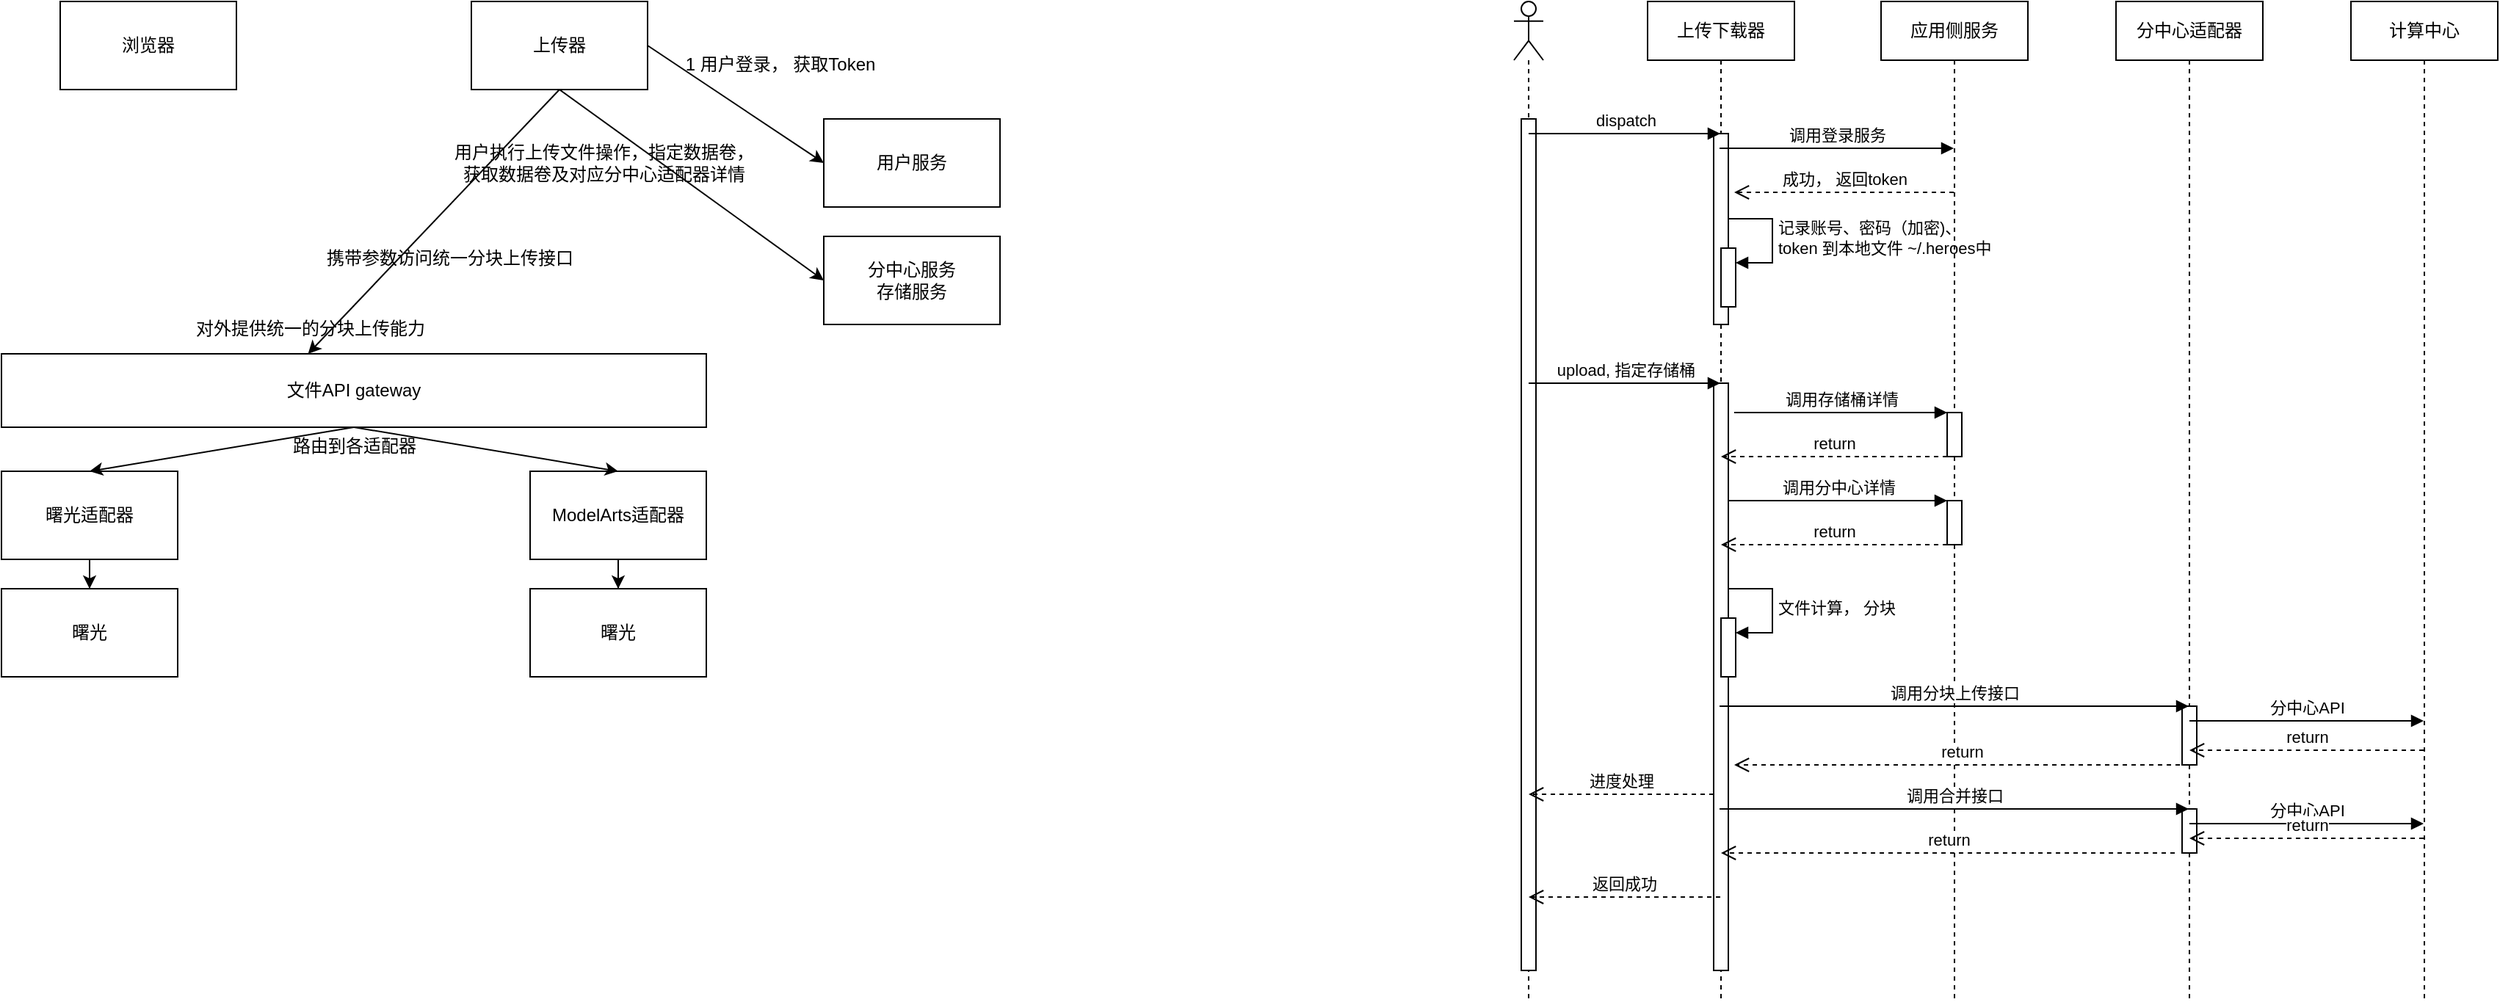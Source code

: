 <mxfile version="21.3.5" type="github">
  <diagram name="第 1 页" id="2eORcvJcxDI3dMNUfLJw">
    <mxGraphModel dx="1434" dy="756" grid="0" gridSize="10" guides="1" tooltips="1" connect="1" arrows="1" fold="1" page="0" pageScale="1" pageWidth="827" pageHeight="1169" math="0" shadow="0">
      <root>
        <mxCell id="0" />
        <mxCell id="1" parent="0" />
        <mxCell id="nCCrZxZ8MJTci0MwIPc7-1" value="上传器" style="rounded=0;whiteSpace=wrap;html=1;" vertex="1" parent="1">
          <mxGeometry x="440" y="80" width="120" height="60" as="geometry" />
        </mxCell>
        <mxCell id="nCCrZxZ8MJTci0MwIPc7-2" value="浏览器" style="rounded=0;whiteSpace=wrap;html=1;" vertex="1" parent="1">
          <mxGeometry x="160" y="80" width="120" height="60" as="geometry" />
        </mxCell>
        <mxCell id="nCCrZxZ8MJTci0MwIPc7-3" value="用户服务" style="rounded=0;whiteSpace=wrap;html=1;" vertex="1" parent="1">
          <mxGeometry x="680" y="160" width="120" height="60" as="geometry" />
        </mxCell>
        <mxCell id="nCCrZxZ8MJTci0MwIPc7-4" value="分中心服务&lt;br&gt;存储服务" style="rounded=0;whiteSpace=wrap;html=1;" vertex="1" parent="1">
          <mxGeometry x="680" y="240" width="120" height="60" as="geometry" />
        </mxCell>
        <mxCell id="nCCrZxZ8MJTci0MwIPc7-5" value="文件API gateway" style="rounded=0;whiteSpace=wrap;html=1;" vertex="1" parent="1">
          <mxGeometry x="120" y="320" width="480" height="50" as="geometry" />
        </mxCell>
        <mxCell id="nCCrZxZ8MJTci0MwIPc7-25" value="" style="edgeStyle=orthogonalEdgeStyle;rounded=0;orthogonalLoop=1;jettySize=auto;html=1;" edge="1" parent="1" source="nCCrZxZ8MJTci0MwIPc7-6" target="nCCrZxZ8MJTci0MwIPc7-23">
          <mxGeometry relative="1" as="geometry" />
        </mxCell>
        <mxCell id="nCCrZxZ8MJTci0MwIPc7-6" value="曙光适配器" style="rounded=0;whiteSpace=wrap;html=1;" vertex="1" parent="1">
          <mxGeometry x="120" y="400" width="120" height="60" as="geometry" />
        </mxCell>
        <mxCell id="nCCrZxZ8MJTci0MwIPc7-26" value="" style="edgeStyle=orthogonalEdgeStyle;rounded=0;orthogonalLoop=1;jettySize=auto;html=1;" edge="1" parent="1" source="nCCrZxZ8MJTci0MwIPc7-7" target="nCCrZxZ8MJTci0MwIPc7-24">
          <mxGeometry relative="1" as="geometry" />
        </mxCell>
        <mxCell id="nCCrZxZ8MJTci0MwIPc7-7" value="ModelArts适配器" style="rounded=0;whiteSpace=wrap;html=1;" vertex="1" parent="1">
          <mxGeometry x="480" y="400" width="120" height="60" as="geometry" />
        </mxCell>
        <mxCell id="nCCrZxZ8MJTci0MwIPc7-8" value="" style="endArrow=classic;html=1;rounded=0;exitX=1;exitY=0.5;exitDx=0;exitDy=0;entryX=0;entryY=0.5;entryDx=0;entryDy=0;" edge="1" parent="1" source="nCCrZxZ8MJTci0MwIPc7-1" target="nCCrZxZ8MJTci0MwIPc7-3">
          <mxGeometry width="50" height="50" relative="1" as="geometry">
            <mxPoint x="510" y="200" as="sourcePoint" />
            <mxPoint x="560" y="150" as="targetPoint" />
          </mxGeometry>
        </mxCell>
        <mxCell id="nCCrZxZ8MJTci0MwIPc7-9" value="1 用户登录， 获取Token" style="text;html=1;align=center;verticalAlign=middle;resizable=0;points=[];autosize=1;strokeColor=none;fillColor=none;" vertex="1" parent="1">
          <mxGeometry x="575" y="108" width="150" height="30" as="geometry" />
        </mxCell>
        <mxCell id="nCCrZxZ8MJTci0MwIPc7-13" value="" style="endArrow=classic;html=1;rounded=0;exitX=0.5;exitY=1;exitDx=0;exitDy=0;entryX=0;entryY=0.5;entryDx=0;entryDy=0;" edge="1" parent="1" source="nCCrZxZ8MJTci0MwIPc7-1" target="nCCrZxZ8MJTci0MwIPc7-4">
          <mxGeometry width="50" height="50" relative="1" as="geometry">
            <mxPoint x="450" y="230" as="sourcePoint" />
            <mxPoint x="500" y="180" as="targetPoint" />
          </mxGeometry>
        </mxCell>
        <mxCell id="nCCrZxZ8MJTci0MwIPc7-14" value="用户执行上传文件操作，指定数据卷，&lt;br&gt;获取数据卷及对应分中心适配器详情" style="text;html=1;align=center;verticalAlign=middle;resizable=0;points=[];autosize=1;strokeColor=none;fillColor=none;" vertex="1" parent="1">
          <mxGeometry x="415" y="170" width="230" height="40" as="geometry" />
        </mxCell>
        <mxCell id="nCCrZxZ8MJTci0MwIPc7-18" value="" style="endArrow=classic;html=1;rounded=0;exitX=0.5;exitY=1;exitDx=0;exitDy=0;entryX=0.5;entryY=0;entryDx=0;entryDy=0;" edge="1" parent="1" source="nCCrZxZ8MJTci0MwIPc7-5" target="nCCrZxZ8MJTci0MwIPc7-6">
          <mxGeometry width="50" height="50" relative="1" as="geometry">
            <mxPoint x="320" y="530" as="sourcePoint" />
            <mxPoint x="370" y="480" as="targetPoint" />
          </mxGeometry>
        </mxCell>
        <mxCell id="nCCrZxZ8MJTci0MwIPc7-20" value="" style="endArrow=classic;html=1;rounded=0;entryX=0.5;entryY=0;entryDx=0;entryDy=0;exitX=0.5;exitY=1;exitDx=0;exitDy=0;" edge="1" parent="1" source="nCCrZxZ8MJTci0MwIPc7-5" target="nCCrZxZ8MJTci0MwIPc7-7">
          <mxGeometry width="50" height="50" relative="1" as="geometry">
            <mxPoint x="320" y="470" as="sourcePoint" />
            <mxPoint x="370" y="420" as="targetPoint" />
          </mxGeometry>
        </mxCell>
        <mxCell id="nCCrZxZ8MJTci0MwIPc7-21" value="路由到各适配器" style="text;html=1;align=center;verticalAlign=middle;resizable=0;points=[];autosize=1;strokeColor=none;fillColor=none;" vertex="1" parent="1">
          <mxGeometry x="305" y="368" width="110" height="30" as="geometry" />
        </mxCell>
        <mxCell id="nCCrZxZ8MJTci0MwIPc7-22" value="对外提供统一的分块上传能力" style="text;html=1;align=center;verticalAlign=middle;resizable=0;points=[];autosize=1;strokeColor=none;fillColor=none;" vertex="1" parent="1">
          <mxGeometry x="240" y="288" width="180" height="30" as="geometry" />
        </mxCell>
        <mxCell id="nCCrZxZ8MJTci0MwIPc7-23" value="曙光" style="rounded=0;whiteSpace=wrap;html=1;" vertex="1" parent="1">
          <mxGeometry x="120" y="480" width="120" height="60" as="geometry" />
        </mxCell>
        <mxCell id="nCCrZxZ8MJTci0MwIPc7-24" value="曙光" style="rounded=0;whiteSpace=wrap;html=1;" vertex="1" parent="1">
          <mxGeometry x="480" y="480" width="120" height="60" as="geometry" />
        </mxCell>
        <mxCell id="nCCrZxZ8MJTci0MwIPc7-27" value="" style="endArrow=classic;html=1;rounded=0;exitX=0.5;exitY=1;exitDx=0;exitDy=0;entryX=0.435;entryY=0;entryDx=0;entryDy=0;entryPerimeter=0;" edge="1" parent="1" source="nCCrZxZ8MJTci0MwIPc7-1" target="nCCrZxZ8MJTci0MwIPc7-5">
          <mxGeometry width="50" height="50" relative="1" as="geometry">
            <mxPoint x="180" y="240" as="sourcePoint" />
            <mxPoint x="230" y="190" as="targetPoint" />
          </mxGeometry>
        </mxCell>
        <mxCell id="nCCrZxZ8MJTci0MwIPc7-28" value="携带参数访问统一分块上传接口" style="text;html=1;align=center;verticalAlign=middle;resizable=0;points=[];autosize=1;strokeColor=none;fillColor=none;" vertex="1" parent="1">
          <mxGeometry x="330" y="240" width="190" height="30" as="geometry" />
        </mxCell>
        <mxCell id="nCCrZxZ8MJTci0MwIPc7-30" value="上传下载器" style="shape=umlLifeline;perimeter=lifelinePerimeter;whiteSpace=wrap;html=1;container=1;dropTarget=0;collapsible=0;recursiveResize=0;outlineConnect=0;portConstraint=eastwest;newEdgeStyle={&quot;edgeStyle&quot;:&quot;elbowEdgeStyle&quot;,&quot;elbow&quot;:&quot;vertical&quot;,&quot;curved&quot;:0,&quot;rounded&quot;:0};" vertex="1" parent="1">
          <mxGeometry x="1241" y="80" width="100" height="680" as="geometry" />
        </mxCell>
        <mxCell id="nCCrZxZ8MJTci0MwIPc7-55" value="" style="html=1;points=[];perimeter=orthogonalPerimeter;outlineConnect=0;targetShapes=umlLifeline;portConstraint=eastwest;newEdgeStyle={&quot;edgeStyle&quot;:&quot;elbowEdgeStyle&quot;,&quot;elbow&quot;:&quot;vertical&quot;,&quot;curved&quot;:0,&quot;rounded&quot;:0};" vertex="1" parent="nCCrZxZ8MJTci0MwIPc7-30">
          <mxGeometry x="45" y="90" width="10" height="130" as="geometry" />
        </mxCell>
        <mxCell id="nCCrZxZ8MJTci0MwIPc7-57" value="" style="html=1;points=[];perimeter=orthogonalPerimeter;outlineConnect=0;targetShapes=umlLifeline;portConstraint=eastwest;newEdgeStyle={&quot;edgeStyle&quot;:&quot;elbowEdgeStyle&quot;,&quot;elbow&quot;:&quot;vertical&quot;,&quot;curved&quot;:0,&quot;rounded&quot;:0};" vertex="1" parent="nCCrZxZ8MJTci0MwIPc7-30">
          <mxGeometry x="50" y="168" width="10" height="40" as="geometry" />
        </mxCell>
        <mxCell id="nCCrZxZ8MJTci0MwIPc7-58" value="记录账号、密码（加密)、&lt;br&gt;token 到本地文件 ~/.heroes中" style="html=1;align=left;spacingLeft=2;endArrow=block;rounded=0;edgeStyle=orthogonalEdgeStyle;curved=0;rounded=0;" edge="1" target="nCCrZxZ8MJTci0MwIPc7-57" parent="nCCrZxZ8MJTci0MwIPc7-30">
          <mxGeometry relative="1" as="geometry">
            <mxPoint x="55" y="148" as="sourcePoint" />
            <Array as="points">
              <mxPoint x="85" y="178" />
            </Array>
          </mxGeometry>
        </mxCell>
        <mxCell id="nCCrZxZ8MJTci0MwIPc7-65" value="" style="html=1;points=[];perimeter=orthogonalPerimeter;outlineConnect=0;targetShapes=umlLifeline;portConstraint=eastwest;newEdgeStyle={&quot;edgeStyle&quot;:&quot;elbowEdgeStyle&quot;,&quot;elbow&quot;:&quot;vertical&quot;,&quot;curved&quot;:0,&quot;rounded&quot;:0};" vertex="1" parent="nCCrZxZ8MJTci0MwIPc7-30">
          <mxGeometry x="45" y="260" width="10" height="400" as="geometry" />
        </mxCell>
        <mxCell id="nCCrZxZ8MJTci0MwIPc7-75" value="" style="html=1;points=[];perimeter=orthogonalPerimeter;outlineConnect=0;targetShapes=umlLifeline;portConstraint=eastwest;newEdgeStyle={&quot;edgeStyle&quot;:&quot;elbowEdgeStyle&quot;,&quot;elbow&quot;:&quot;vertical&quot;,&quot;curved&quot;:0,&quot;rounded&quot;:0};" vertex="1" parent="nCCrZxZ8MJTci0MwIPc7-30">
          <mxGeometry x="50" y="420" width="10" height="40" as="geometry" />
        </mxCell>
        <mxCell id="nCCrZxZ8MJTci0MwIPc7-76" value="文件计算， 分块" style="html=1;align=left;spacingLeft=2;endArrow=block;rounded=0;edgeStyle=orthogonalEdgeStyle;curved=0;rounded=0;" edge="1" target="nCCrZxZ8MJTci0MwIPc7-75" parent="nCCrZxZ8MJTci0MwIPc7-30">
          <mxGeometry relative="1" as="geometry">
            <mxPoint x="55" y="400" as="sourcePoint" />
            <Array as="points">
              <mxPoint x="85" y="430" />
            </Array>
          </mxGeometry>
        </mxCell>
        <mxCell id="nCCrZxZ8MJTci0MwIPc7-31" value="" style="shape=umlLifeline;perimeter=lifelinePerimeter;whiteSpace=wrap;html=1;container=1;dropTarget=0;collapsible=0;recursiveResize=0;outlineConnect=0;portConstraint=eastwest;newEdgeStyle={&quot;edgeStyle&quot;:&quot;elbowEdgeStyle&quot;,&quot;elbow&quot;:&quot;vertical&quot;,&quot;curved&quot;:0,&quot;rounded&quot;:0};participant=umlActor;" vertex="1" parent="1">
          <mxGeometry x="1150" y="80" width="20" height="680" as="geometry" />
        </mxCell>
        <mxCell id="nCCrZxZ8MJTci0MwIPc7-50" value="" style="html=1;points=[];perimeter=orthogonalPerimeter;outlineConnect=0;targetShapes=umlLifeline;portConstraint=eastwest;newEdgeStyle={&quot;edgeStyle&quot;:&quot;elbowEdgeStyle&quot;,&quot;elbow&quot;:&quot;vertical&quot;,&quot;curved&quot;:0,&quot;rounded&quot;:0};" vertex="1" parent="nCCrZxZ8MJTci0MwIPc7-31">
          <mxGeometry x="5" y="80" width="10" height="580" as="geometry" />
        </mxCell>
        <mxCell id="nCCrZxZ8MJTci0MwIPc7-32" value="应用侧服务" style="shape=umlLifeline;perimeter=lifelinePerimeter;whiteSpace=wrap;html=1;container=1;dropTarget=0;collapsible=0;recursiveResize=0;outlineConnect=0;portConstraint=eastwest;newEdgeStyle={&quot;edgeStyle&quot;:&quot;elbowEdgeStyle&quot;,&quot;elbow&quot;:&quot;vertical&quot;,&quot;curved&quot;:0,&quot;rounded&quot;:0};" vertex="1" parent="1">
          <mxGeometry x="1400" y="80" width="100" height="680" as="geometry" />
        </mxCell>
        <mxCell id="nCCrZxZ8MJTci0MwIPc7-67" value="" style="html=1;points=[];perimeter=orthogonalPerimeter;outlineConnect=0;targetShapes=umlLifeline;portConstraint=eastwest;newEdgeStyle={&quot;edgeStyle&quot;:&quot;elbowEdgeStyle&quot;,&quot;elbow&quot;:&quot;vertical&quot;,&quot;curved&quot;:0,&quot;rounded&quot;:0};" vertex="1" parent="nCCrZxZ8MJTci0MwIPc7-32">
          <mxGeometry x="45" y="280" width="10" height="30" as="geometry" />
        </mxCell>
        <mxCell id="nCCrZxZ8MJTci0MwIPc7-68" value="调用存储桶详情" style="html=1;verticalAlign=bottom;endArrow=block;edgeStyle=elbowEdgeStyle;elbow=vertical;curved=0;rounded=0;" edge="1" target="nCCrZxZ8MJTci0MwIPc7-67" parent="nCCrZxZ8MJTci0MwIPc7-32">
          <mxGeometry relative="1" as="geometry">
            <mxPoint x="-100" y="280" as="sourcePoint" />
          </mxGeometry>
        </mxCell>
        <mxCell id="nCCrZxZ8MJTci0MwIPc7-70" value="" style="html=1;points=[];perimeter=orthogonalPerimeter;outlineConnect=0;targetShapes=umlLifeline;portConstraint=eastwest;newEdgeStyle={&quot;edgeStyle&quot;:&quot;elbowEdgeStyle&quot;,&quot;elbow&quot;:&quot;vertical&quot;,&quot;curved&quot;:0,&quot;rounded&quot;:0};" vertex="1" parent="nCCrZxZ8MJTci0MwIPc7-32">
          <mxGeometry x="45" y="340" width="10" height="30" as="geometry" />
        </mxCell>
        <mxCell id="nCCrZxZ8MJTci0MwIPc7-33" value="分中心适配器" style="shape=umlLifeline;perimeter=lifelinePerimeter;whiteSpace=wrap;html=1;container=1;dropTarget=0;collapsible=0;recursiveResize=0;outlineConnect=0;portConstraint=eastwest;newEdgeStyle={&quot;edgeStyle&quot;:&quot;elbowEdgeStyle&quot;,&quot;elbow&quot;:&quot;vertical&quot;,&quot;curved&quot;:0,&quot;rounded&quot;:0};" vertex="1" parent="1">
          <mxGeometry x="1560" y="80" width="100" height="680" as="geometry" />
        </mxCell>
        <mxCell id="nCCrZxZ8MJTci0MwIPc7-82" value="" style="html=1;points=[];perimeter=orthogonalPerimeter;outlineConnect=0;targetShapes=umlLifeline;portConstraint=eastwest;newEdgeStyle={&quot;edgeStyle&quot;:&quot;elbowEdgeStyle&quot;,&quot;elbow&quot;:&quot;vertical&quot;,&quot;curved&quot;:0,&quot;rounded&quot;:0};" vertex="1" parent="nCCrZxZ8MJTci0MwIPc7-33">
          <mxGeometry x="45" y="480" width="10" height="40" as="geometry" />
        </mxCell>
        <mxCell id="nCCrZxZ8MJTci0MwIPc7-85" value="" style="html=1;points=[];perimeter=orthogonalPerimeter;outlineConnect=0;targetShapes=umlLifeline;portConstraint=eastwest;newEdgeStyle={&quot;edgeStyle&quot;:&quot;elbowEdgeStyle&quot;,&quot;elbow&quot;:&quot;vertical&quot;,&quot;curved&quot;:0,&quot;rounded&quot;:0};" vertex="1" parent="nCCrZxZ8MJTci0MwIPc7-33">
          <mxGeometry x="45" y="550" width="10" height="30" as="geometry" />
        </mxCell>
        <mxCell id="nCCrZxZ8MJTci0MwIPc7-35" value="计算中心" style="shape=umlLifeline;perimeter=lifelinePerimeter;whiteSpace=wrap;html=1;container=1;dropTarget=0;collapsible=0;recursiveResize=0;outlineConnect=0;portConstraint=eastwest;newEdgeStyle={&quot;edgeStyle&quot;:&quot;elbowEdgeStyle&quot;,&quot;elbow&quot;:&quot;vertical&quot;,&quot;curved&quot;:0,&quot;rounded&quot;:0};" vertex="1" parent="1">
          <mxGeometry x="1720" y="80" width="100" height="680" as="geometry" />
        </mxCell>
        <mxCell id="nCCrZxZ8MJTci0MwIPc7-54" value="调用登录服务" style="html=1;verticalAlign=bottom;endArrow=block;edgeStyle=elbowEdgeStyle;elbow=vertical;curved=0;rounded=0;" edge="1" parent="1" target="nCCrZxZ8MJTci0MwIPc7-32">
          <mxGeometry width="80" relative="1" as="geometry">
            <mxPoint x="1290" y="180" as="sourcePoint" />
            <mxPoint x="1370" y="180" as="targetPoint" />
          </mxGeometry>
        </mxCell>
        <mxCell id="nCCrZxZ8MJTci0MwIPc7-56" value="成功， 返回token" style="html=1;verticalAlign=bottom;endArrow=open;dashed=1;endSize=8;edgeStyle=elbowEdgeStyle;elbow=vertical;curved=0;rounded=0;" edge="1" parent="1" source="nCCrZxZ8MJTci0MwIPc7-32">
          <mxGeometry relative="1" as="geometry">
            <mxPoint x="1380" y="210" as="sourcePoint" />
            <mxPoint x="1300" y="210" as="targetPoint" />
          </mxGeometry>
        </mxCell>
        <mxCell id="nCCrZxZ8MJTci0MwIPc7-60" value="upload, 指定存储桶" style="html=1;verticalAlign=bottom;endArrow=block;edgeStyle=elbowEdgeStyle;elbow=vertical;curved=0;rounded=0;" edge="1" parent="1" target="nCCrZxZ8MJTci0MwIPc7-30">
          <mxGeometry width="80" relative="1" as="geometry">
            <mxPoint x="1160" y="340" as="sourcePoint" />
            <mxPoint x="1240" y="340" as="targetPoint" />
          </mxGeometry>
        </mxCell>
        <mxCell id="nCCrZxZ8MJTci0MwIPc7-64" value="dispatch" style="html=1;verticalAlign=bottom;endArrow=block;edgeStyle=elbowEdgeStyle;elbow=vertical;curved=0;rounded=0;" edge="1" parent="1" target="nCCrZxZ8MJTci0MwIPc7-30">
          <mxGeometry width="80" relative="1" as="geometry">
            <mxPoint x="1160" y="170" as="sourcePoint" />
            <mxPoint x="1240" y="170" as="targetPoint" />
          </mxGeometry>
        </mxCell>
        <mxCell id="nCCrZxZ8MJTci0MwIPc7-69" value="return" style="html=1;verticalAlign=bottom;endArrow=open;dashed=1;endSize=8;edgeStyle=elbowEdgeStyle;elbow=vertical;curved=0;rounded=0;" edge="1" source="nCCrZxZ8MJTci0MwIPc7-67" parent="1" target="nCCrZxZ8MJTci0MwIPc7-30">
          <mxGeometry relative="1" as="geometry">
            <mxPoint x="1370" y="435" as="targetPoint" />
            <Array as="points">
              <mxPoint x="1410" y="390" />
              <mxPoint x="1410" y="380" />
            </Array>
          </mxGeometry>
        </mxCell>
        <mxCell id="nCCrZxZ8MJTci0MwIPc7-71" value="调用分中心详情" style="html=1;verticalAlign=bottom;endArrow=block;edgeStyle=elbowEdgeStyle;elbow=vertical;curved=0;rounded=0;" edge="1" target="nCCrZxZ8MJTci0MwIPc7-70" parent="1" source="nCCrZxZ8MJTci0MwIPc7-65">
          <mxGeometry relative="1" as="geometry">
            <mxPoint x="1375" y="420" as="sourcePoint" />
            <Array as="points">
              <mxPoint x="1400" y="420" />
            </Array>
          </mxGeometry>
        </mxCell>
        <mxCell id="nCCrZxZ8MJTci0MwIPc7-72" value="return" style="html=1;verticalAlign=bottom;endArrow=open;dashed=1;endSize=8;edgeStyle=elbowEdgeStyle;elbow=vertical;curved=0;rounded=0;" edge="1" source="nCCrZxZ8MJTci0MwIPc7-70" parent="1" target="nCCrZxZ8MJTci0MwIPc7-30">
          <mxGeometry relative="1" as="geometry">
            <mxPoint x="1375" y="495" as="targetPoint" />
            <Array as="points">
              <mxPoint x="1400" y="450" />
            </Array>
          </mxGeometry>
        </mxCell>
        <mxCell id="nCCrZxZ8MJTci0MwIPc7-79" value="调用分块上传接口" style="html=1;verticalAlign=bottom;endArrow=block;edgeStyle=elbowEdgeStyle;elbow=vertical;curved=0;rounded=0;" edge="1" parent="1" target="nCCrZxZ8MJTci0MwIPc7-33">
          <mxGeometry width="80" relative="1" as="geometry">
            <mxPoint x="1290" y="560" as="sourcePoint" />
            <mxPoint x="1370" y="560" as="targetPoint" />
          </mxGeometry>
        </mxCell>
        <mxCell id="nCCrZxZ8MJTci0MwIPc7-83" value="return" style="html=1;verticalAlign=bottom;endArrow=open;dashed=1;endSize=8;edgeStyle=elbowEdgeStyle;elbow=vertical;curved=0;rounded=0;" edge="1" parent="1" source="nCCrZxZ8MJTci0MwIPc7-33">
          <mxGeometry relative="1" as="geometry">
            <mxPoint x="1380" y="600" as="sourcePoint" />
            <mxPoint x="1300" y="600" as="targetPoint" />
          </mxGeometry>
        </mxCell>
        <mxCell id="nCCrZxZ8MJTci0MwIPc7-84" value="调用合并接口" style="html=1;verticalAlign=bottom;endArrow=block;edgeStyle=elbowEdgeStyle;elbow=vertical;curved=0;rounded=0;" edge="1" parent="1" target="nCCrZxZ8MJTci0MwIPc7-33">
          <mxGeometry width="80" relative="1" as="geometry">
            <mxPoint x="1290" y="630" as="sourcePoint" />
            <mxPoint x="1370" y="630" as="targetPoint" />
          </mxGeometry>
        </mxCell>
        <mxCell id="nCCrZxZ8MJTci0MwIPc7-86" value="return" style="html=1;verticalAlign=bottom;endArrow=open;dashed=1;endSize=8;edgeStyle=elbowEdgeStyle;elbow=vertical;curved=0;rounded=0;" edge="1" parent="1" target="nCCrZxZ8MJTci0MwIPc7-30">
          <mxGeometry relative="1" as="geometry">
            <mxPoint x="1600" y="660" as="sourcePoint" />
            <mxPoint x="1520" y="660" as="targetPoint" />
          </mxGeometry>
        </mxCell>
        <mxCell id="nCCrZxZ8MJTci0MwIPc7-87" value="分中心API" style="html=1;verticalAlign=bottom;endArrow=block;edgeStyle=elbowEdgeStyle;elbow=vertical;curved=0;rounded=0;" edge="1" parent="1" target="nCCrZxZ8MJTci0MwIPc7-35">
          <mxGeometry width="80" relative="1" as="geometry">
            <mxPoint x="1610" y="570" as="sourcePoint" />
            <mxPoint x="1690" y="570" as="targetPoint" />
          </mxGeometry>
        </mxCell>
        <mxCell id="nCCrZxZ8MJTci0MwIPc7-88" value="return" style="html=1;verticalAlign=bottom;endArrow=open;dashed=1;endSize=8;edgeStyle=elbowEdgeStyle;elbow=vertical;curved=0;rounded=0;" edge="1" parent="1" source="nCCrZxZ8MJTci0MwIPc7-35">
          <mxGeometry relative="1" as="geometry">
            <mxPoint x="1690" y="590" as="sourcePoint" />
            <mxPoint x="1610" y="590" as="targetPoint" />
          </mxGeometry>
        </mxCell>
        <mxCell id="nCCrZxZ8MJTci0MwIPc7-89" value="分中心API" style="html=1;verticalAlign=bottom;endArrow=block;edgeStyle=elbowEdgeStyle;elbow=vertical;curved=0;rounded=0;" edge="1" parent="1" target="nCCrZxZ8MJTci0MwIPc7-35">
          <mxGeometry width="80" relative="1" as="geometry">
            <mxPoint x="1610" y="640" as="sourcePoint" />
            <mxPoint x="1690" y="640" as="targetPoint" />
          </mxGeometry>
        </mxCell>
        <mxCell id="nCCrZxZ8MJTci0MwIPc7-90" value="return" style="html=1;verticalAlign=bottom;endArrow=open;dashed=1;endSize=8;edgeStyle=elbowEdgeStyle;elbow=vertical;curved=0;rounded=0;" edge="1" parent="1" source="nCCrZxZ8MJTci0MwIPc7-35">
          <mxGeometry relative="1" as="geometry">
            <mxPoint x="1690" y="650" as="sourcePoint" />
            <mxPoint x="1610" y="650" as="targetPoint" />
          </mxGeometry>
        </mxCell>
        <mxCell id="nCCrZxZ8MJTci0MwIPc7-91" value="返回成功" style="html=1;verticalAlign=bottom;endArrow=open;dashed=1;endSize=8;edgeStyle=elbowEdgeStyle;elbow=vertical;curved=0;rounded=0;" edge="1" parent="1" source="nCCrZxZ8MJTci0MwIPc7-30">
          <mxGeometry relative="1" as="geometry">
            <mxPoint x="1240" y="690" as="sourcePoint" />
            <mxPoint x="1160" y="690" as="targetPoint" />
          </mxGeometry>
        </mxCell>
        <mxCell id="nCCrZxZ8MJTci0MwIPc7-92" value="进度处理" style="html=1;verticalAlign=bottom;endArrow=open;dashed=1;endSize=8;edgeStyle=elbowEdgeStyle;elbow=vertical;curved=0;rounded=0;" edge="1" parent="1" source="nCCrZxZ8MJTci0MwIPc7-65">
          <mxGeometry relative="1" as="geometry">
            <mxPoint x="1240" y="620" as="sourcePoint" />
            <mxPoint x="1160" y="620" as="targetPoint" />
          </mxGeometry>
        </mxCell>
      </root>
    </mxGraphModel>
  </diagram>
</mxfile>
